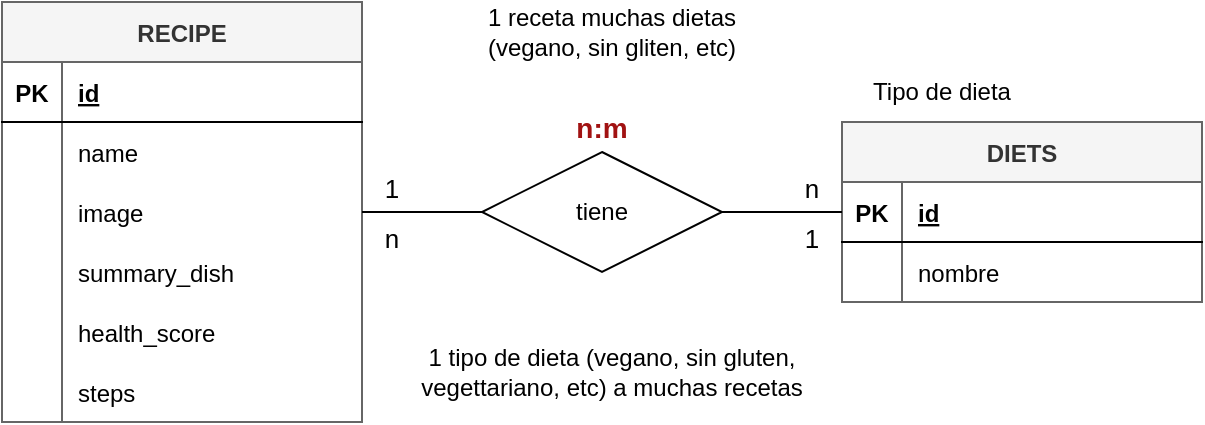 <mxfile version="20.8.16" type="device" pages="2"><diagram name="MER food" id="O7tQfRjwHbipkHQd1uOT"><mxGraphModel dx="880" dy="558" grid="1" gridSize="10" guides="1" tooltips="1" connect="1" arrows="1" fold="1" page="1" pageScale="1" pageWidth="4681" pageHeight="3300" math="0" shadow="0"><root><mxCell id="0"/><mxCell id="1" parent="0"/><mxCell id="vZH6ZlwSO8pzCq46dSda-1" value="RECIPE" style="shape=table;startSize=30;container=1;collapsible=1;childLayout=tableLayout;fixedRows=1;rowLines=0;fontStyle=1;align=center;resizeLast=1;fillColor=#f5f5f5;strokeColor=#666666;fontColor=#333333;" parent="1" vertex="1"><mxGeometry x="340" y="350" width="180" height="210" as="geometry"/></mxCell><mxCell id="vZH6ZlwSO8pzCq46dSda-2" value="" style="shape=tableRow;horizontal=0;startSize=0;swimlaneHead=0;swimlaneBody=0;fillColor=none;collapsible=0;dropTarget=0;points=[[0,0.5],[1,0.5]];portConstraint=eastwest;top=0;left=0;right=0;bottom=1;" parent="vZH6ZlwSO8pzCq46dSda-1" vertex="1"><mxGeometry y="30" width="180" height="30" as="geometry"/></mxCell><mxCell id="vZH6ZlwSO8pzCq46dSda-3" value="PK" style="shape=partialRectangle;connectable=0;fillColor=none;top=0;left=0;bottom=0;right=0;fontStyle=1;overflow=hidden;" parent="vZH6ZlwSO8pzCq46dSda-2" vertex="1"><mxGeometry width="30" height="30" as="geometry"><mxRectangle width="30" height="30" as="alternateBounds"/></mxGeometry></mxCell><mxCell id="vZH6ZlwSO8pzCq46dSda-4" value="id" style="shape=partialRectangle;connectable=0;fillColor=none;top=0;left=0;bottom=0;right=0;align=left;spacingLeft=6;fontStyle=5;overflow=hidden;" parent="vZH6ZlwSO8pzCq46dSda-2" vertex="1"><mxGeometry x="30" width="150" height="30" as="geometry"><mxRectangle width="150" height="30" as="alternateBounds"/></mxGeometry></mxCell><mxCell id="vZH6ZlwSO8pzCq46dSda-5" value="" style="shape=tableRow;horizontal=0;startSize=0;swimlaneHead=0;swimlaneBody=0;fillColor=none;collapsible=0;dropTarget=0;points=[[0,0.5],[1,0.5]];portConstraint=eastwest;top=0;left=0;right=0;bottom=0;" parent="vZH6ZlwSO8pzCq46dSda-1" vertex="1"><mxGeometry y="60" width="180" height="30" as="geometry"/></mxCell><mxCell id="vZH6ZlwSO8pzCq46dSda-6" value="" style="shape=partialRectangle;connectable=0;fillColor=none;top=0;left=0;bottom=0;right=0;editable=1;overflow=hidden;" parent="vZH6ZlwSO8pzCq46dSda-5" vertex="1"><mxGeometry width="30" height="30" as="geometry"><mxRectangle width="30" height="30" as="alternateBounds"/></mxGeometry></mxCell><mxCell id="vZH6ZlwSO8pzCq46dSda-7" value="name" style="shape=partialRectangle;connectable=0;fillColor=none;top=0;left=0;bottom=0;right=0;align=left;spacingLeft=6;overflow=hidden;" parent="vZH6ZlwSO8pzCq46dSda-5" vertex="1"><mxGeometry x="30" width="150" height="30" as="geometry"><mxRectangle width="150" height="30" as="alternateBounds"/></mxGeometry></mxCell><mxCell id="vZH6ZlwSO8pzCq46dSda-8" value="" style="shape=tableRow;horizontal=0;startSize=0;swimlaneHead=0;swimlaneBody=0;fillColor=none;collapsible=0;dropTarget=0;points=[[0,0.5],[1,0.5]];portConstraint=eastwest;top=0;left=0;right=0;bottom=0;" parent="vZH6ZlwSO8pzCq46dSda-1" vertex="1"><mxGeometry y="90" width="180" height="30" as="geometry"/></mxCell><mxCell id="vZH6ZlwSO8pzCq46dSda-9" value="" style="shape=partialRectangle;connectable=0;fillColor=none;top=0;left=0;bottom=0;right=0;editable=1;overflow=hidden;" parent="vZH6ZlwSO8pzCq46dSda-8" vertex="1"><mxGeometry width="30" height="30" as="geometry"><mxRectangle width="30" height="30" as="alternateBounds"/></mxGeometry></mxCell><mxCell id="vZH6ZlwSO8pzCq46dSda-10" value="image" style="shape=partialRectangle;connectable=0;fillColor=none;top=0;left=0;bottom=0;right=0;align=left;spacingLeft=6;overflow=hidden;" parent="vZH6ZlwSO8pzCq46dSda-8" vertex="1"><mxGeometry x="30" width="150" height="30" as="geometry"><mxRectangle width="150" height="30" as="alternateBounds"/></mxGeometry></mxCell><mxCell id="vZH6ZlwSO8pzCq46dSda-11" value="" style="shape=tableRow;horizontal=0;startSize=0;swimlaneHead=0;swimlaneBody=0;fillColor=none;collapsible=0;dropTarget=0;points=[[0,0.5],[1,0.5]];portConstraint=eastwest;top=0;left=0;right=0;bottom=0;" parent="vZH6ZlwSO8pzCq46dSda-1" vertex="1"><mxGeometry y="120" width="180" height="30" as="geometry"/></mxCell><mxCell id="vZH6ZlwSO8pzCq46dSda-12" value="" style="shape=partialRectangle;connectable=0;fillColor=none;top=0;left=0;bottom=0;right=0;editable=1;overflow=hidden;" parent="vZH6ZlwSO8pzCq46dSda-11" vertex="1"><mxGeometry width="30" height="30" as="geometry"><mxRectangle width="30" height="30" as="alternateBounds"/></mxGeometry></mxCell><mxCell id="vZH6ZlwSO8pzCq46dSda-13" value="summary_dish" style="shape=partialRectangle;connectable=0;fillColor=none;top=0;left=0;bottom=0;right=0;align=left;spacingLeft=6;overflow=hidden;" parent="vZH6ZlwSO8pzCq46dSda-11" vertex="1"><mxGeometry x="30" width="150" height="30" as="geometry"><mxRectangle width="150" height="30" as="alternateBounds"/></mxGeometry></mxCell><mxCell id="vZH6ZlwSO8pzCq46dSda-27" value="" style="shape=tableRow;horizontal=0;startSize=0;swimlaneHead=0;swimlaneBody=0;fillColor=none;collapsible=0;dropTarget=0;points=[[0,0.5],[1,0.5]];portConstraint=eastwest;top=0;left=0;right=0;bottom=0;" parent="vZH6ZlwSO8pzCq46dSda-1" vertex="1"><mxGeometry y="150" width="180" height="30" as="geometry"/></mxCell><mxCell id="vZH6ZlwSO8pzCq46dSda-28" value="" style="shape=partialRectangle;connectable=0;fillColor=none;top=0;left=0;bottom=0;right=0;editable=1;overflow=hidden;" parent="vZH6ZlwSO8pzCq46dSda-27" vertex="1"><mxGeometry width="30" height="30" as="geometry"><mxRectangle width="30" height="30" as="alternateBounds"/></mxGeometry></mxCell><mxCell id="vZH6ZlwSO8pzCq46dSda-29" value="health_score" style="shape=partialRectangle;connectable=0;fillColor=none;top=0;left=0;bottom=0;right=0;align=left;spacingLeft=6;overflow=hidden;" parent="vZH6ZlwSO8pzCq46dSda-27" vertex="1"><mxGeometry x="30" width="150" height="30" as="geometry"><mxRectangle width="150" height="30" as="alternateBounds"/></mxGeometry></mxCell><mxCell id="vZH6ZlwSO8pzCq46dSda-49" value="" style="shape=tableRow;horizontal=0;startSize=0;swimlaneHead=0;swimlaneBody=0;fillColor=none;collapsible=0;dropTarget=0;points=[[0,0.5],[1,0.5]];portConstraint=eastwest;top=0;left=0;right=0;bottom=0;" parent="vZH6ZlwSO8pzCq46dSda-1" vertex="1"><mxGeometry y="180" width="180" height="30" as="geometry"/></mxCell><mxCell id="vZH6ZlwSO8pzCq46dSda-50" value="" style="shape=partialRectangle;connectable=0;fillColor=none;top=0;left=0;bottom=0;right=0;editable=1;overflow=hidden;" parent="vZH6ZlwSO8pzCq46dSda-49" vertex="1"><mxGeometry width="30" height="30" as="geometry"><mxRectangle width="30" height="30" as="alternateBounds"/></mxGeometry></mxCell><mxCell id="vZH6ZlwSO8pzCq46dSda-51" value="steps" style="shape=partialRectangle;connectable=0;fillColor=none;top=0;left=0;bottom=0;right=0;align=left;spacingLeft=6;overflow=hidden;" parent="vZH6ZlwSO8pzCq46dSda-49" vertex="1"><mxGeometry x="30" width="150" height="30" as="geometry"><mxRectangle width="150" height="30" as="alternateBounds"/></mxGeometry></mxCell><mxCell id="vZH6ZlwSO8pzCq46dSda-14" value="DIETS" style="shape=table;startSize=30;container=1;collapsible=1;childLayout=tableLayout;fixedRows=1;rowLines=0;fontStyle=1;align=center;resizeLast=1;fillColor=#f5f5f5;fontColor=#333333;strokeColor=#666666;" parent="1" vertex="1"><mxGeometry x="760" y="410" width="180" height="90" as="geometry"/></mxCell><mxCell id="vZH6ZlwSO8pzCq46dSda-15" value="" style="shape=tableRow;horizontal=0;startSize=0;swimlaneHead=0;swimlaneBody=0;fillColor=none;collapsible=0;dropTarget=0;points=[[0,0.5],[1,0.5]];portConstraint=eastwest;top=0;left=0;right=0;bottom=1;" parent="vZH6ZlwSO8pzCq46dSda-14" vertex="1"><mxGeometry y="30" width="180" height="30" as="geometry"/></mxCell><mxCell id="vZH6ZlwSO8pzCq46dSda-16" value="PK" style="shape=partialRectangle;connectable=0;fillColor=none;top=0;left=0;bottom=0;right=0;fontStyle=1;overflow=hidden;" parent="vZH6ZlwSO8pzCq46dSda-15" vertex="1"><mxGeometry width="30" height="30" as="geometry"><mxRectangle width="30" height="30" as="alternateBounds"/></mxGeometry></mxCell><mxCell id="vZH6ZlwSO8pzCq46dSda-17" value="id" style="shape=partialRectangle;connectable=0;fillColor=none;top=0;left=0;bottom=0;right=0;align=left;spacingLeft=6;fontStyle=5;overflow=hidden;" parent="vZH6ZlwSO8pzCq46dSda-15" vertex="1"><mxGeometry x="30" width="150" height="30" as="geometry"><mxRectangle width="150" height="30" as="alternateBounds"/></mxGeometry></mxCell><mxCell id="vZH6ZlwSO8pzCq46dSda-18" value="" style="shape=tableRow;horizontal=0;startSize=0;swimlaneHead=0;swimlaneBody=0;fillColor=none;collapsible=0;dropTarget=0;points=[[0,0.5],[1,0.5]];portConstraint=eastwest;top=0;left=0;right=0;bottom=0;" parent="vZH6ZlwSO8pzCq46dSda-14" vertex="1"><mxGeometry y="60" width="180" height="30" as="geometry"/></mxCell><mxCell id="vZH6ZlwSO8pzCq46dSda-19" value="" style="shape=partialRectangle;connectable=0;fillColor=none;top=0;left=0;bottom=0;right=0;editable=1;overflow=hidden;" parent="vZH6ZlwSO8pzCq46dSda-18" vertex="1"><mxGeometry width="30" height="30" as="geometry"><mxRectangle width="30" height="30" as="alternateBounds"/></mxGeometry></mxCell><mxCell id="vZH6ZlwSO8pzCq46dSda-20" value="nombre" style="shape=partialRectangle;connectable=0;fillColor=none;top=0;left=0;bottom=0;right=0;align=left;spacingLeft=6;overflow=hidden;" parent="vZH6ZlwSO8pzCq46dSda-18" vertex="1"><mxGeometry x="30" width="150" height="30" as="geometry"><mxRectangle width="150" height="30" as="alternateBounds"/></mxGeometry></mxCell><mxCell id="vZH6ZlwSO8pzCq46dSda-54" value="tiene" style="shape=rhombus;perimeter=rhombusPerimeter;whiteSpace=wrap;html=1;align=center;" parent="1" vertex="1"><mxGeometry x="580" y="425" width="120" height="60" as="geometry"/></mxCell><mxCell id="vZH6ZlwSO8pzCq46dSda-55" value="Tipo de dieta" style="text;html=1;strokeColor=none;fillColor=none;align=center;verticalAlign=middle;whiteSpace=wrap;rounded=0;" parent="1" vertex="1"><mxGeometry x="760" y="380" width="100" height="30" as="geometry"/></mxCell><mxCell id="vZH6ZlwSO8pzCq46dSda-57" value="" style="endArrow=none;html=1;rounded=0;" parent="1" source="vZH6ZlwSO8pzCq46dSda-1" target="vZH6ZlwSO8pzCq46dSda-54" edge="1"><mxGeometry width="50" height="50" relative="1" as="geometry"><mxPoint x="630" y="435" as="sourcePoint"/><mxPoint x="680" y="385" as="targetPoint"/></mxGeometry></mxCell><mxCell id="vZH6ZlwSO8pzCq46dSda-58" value="" style="endArrow=none;html=1;rounded=0;" parent="1" source="vZH6ZlwSO8pzCq46dSda-54" target="vZH6ZlwSO8pzCq46dSda-14" edge="1"><mxGeometry width="50" height="50" relative="1" as="geometry"><mxPoint x="630" y="435" as="sourcePoint"/><mxPoint x="680" y="385" as="targetPoint"/></mxGeometry></mxCell><mxCell id="vZH6ZlwSO8pzCq46dSda-73" value="1" style="text;html=1;strokeColor=none;fillColor=none;align=center;verticalAlign=middle;whiteSpace=wrap;rounded=0;fontSize=13;" parent="1" vertex="1"><mxGeometry x="520" y="430" width="30" height="25" as="geometry"/></mxCell><mxCell id="vZH6ZlwSO8pzCq46dSda-74" value="n" style="text;html=1;strokeColor=none;fillColor=none;align=center;verticalAlign=middle;whiteSpace=wrap;rounded=0;fontSize=13;" parent="1" vertex="1"><mxGeometry x="730" y="430" width="30" height="25" as="geometry"/></mxCell><mxCell id="vZH6ZlwSO8pzCq46dSda-75" value="n" style="text;html=1;strokeColor=none;fillColor=none;align=center;verticalAlign=middle;whiteSpace=wrap;rounded=0;fontSize=13;" parent="1" vertex="1"><mxGeometry x="520" y="455" width="30" height="25" as="geometry"/></mxCell><mxCell id="vZH6ZlwSO8pzCq46dSda-76" value="1" style="text;html=1;strokeColor=none;fillColor=none;align=center;verticalAlign=middle;whiteSpace=wrap;rounded=0;fontSize=13;" parent="1" vertex="1"><mxGeometry x="730" y="455" width="30" height="25" as="geometry"/></mxCell><mxCell id="vZH6ZlwSO8pzCq46dSda-77" value="n:m" style="text;html=1;strokeColor=none;fillColor=none;align=center;verticalAlign=middle;whiteSpace=wrap;rounded=0;fontStyle=1;fontColor=#a11212;fontSize=14;" parent="1" vertex="1"><mxGeometry x="625" y="400" width="30" height="25" as="geometry"/></mxCell><mxCell id="Iux5Ls_N55ax4dcFJls_-1" value="1 receta muchas dietas (vegano, sin gliten, etc)" style="text;html=1;strokeColor=none;fillColor=none;align=center;verticalAlign=middle;whiteSpace=wrap;rounded=0;" parent="1" vertex="1"><mxGeometry x="560" y="350" width="170" height="30" as="geometry"/></mxCell><mxCell id="Iux5Ls_N55ax4dcFJls_-2" value="1 tipo de dieta (vegano, sin gluten, vegettariano, etc) a muchas recetas" style="text;html=1;strokeColor=none;fillColor=none;align=center;verticalAlign=middle;whiteSpace=wrap;rounded=0;" parent="1" vertex="1"><mxGeometry x="540" y="520" width="210" height="30" as="geometry"/></mxCell></root></mxGraphModel></diagram><diagram id="-AUBhOWWlTZvAfGEzhcW" name="MR food"><mxGraphModel dx="880" dy="558" grid="1" gridSize="10" guides="1" tooltips="1" connect="1" arrows="1" fold="1" page="1" pageScale="1" pageWidth="4681" pageHeight="3300" math="0" shadow="0"><root><mxCell id="0"/><mxCell id="1" parent="0"/><mxCell id="0dgCas1vnLDsZ6j01H1Z-1" value="RECIPE" style="shape=table;startSize=30;container=1;collapsible=1;childLayout=tableLayout;fixedRows=1;rowLines=0;fontStyle=1;align=center;resizeLast=1;fillColor=#f5f5f5;strokeColor=#666666;fontColor=#333333;" parent="1" vertex="1"><mxGeometry x="210" y="200" width="180" height="210" as="geometry"/></mxCell><mxCell id="0dgCas1vnLDsZ6j01H1Z-2" value="" style="shape=tableRow;horizontal=0;startSize=0;swimlaneHead=0;swimlaneBody=0;fillColor=none;collapsible=0;dropTarget=0;points=[[0,0.5],[1,0.5]];portConstraint=eastwest;top=0;left=0;right=0;bottom=1;" parent="0dgCas1vnLDsZ6j01H1Z-1" vertex="1"><mxGeometry y="30" width="180" height="30" as="geometry"/></mxCell><mxCell id="0dgCas1vnLDsZ6j01H1Z-3" value="PK" style="shape=partialRectangle;connectable=0;fillColor=none;top=0;left=0;bottom=0;right=0;fontStyle=1;overflow=hidden;" parent="0dgCas1vnLDsZ6j01H1Z-2" vertex="1"><mxGeometry width="30" height="30" as="geometry"><mxRectangle width="30" height="30" as="alternateBounds"/></mxGeometry></mxCell><mxCell id="0dgCas1vnLDsZ6j01H1Z-4" value="id" style="shape=partialRectangle;connectable=0;fillColor=none;top=0;left=0;bottom=0;right=0;align=left;spacingLeft=6;fontStyle=5;overflow=hidden;" parent="0dgCas1vnLDsZ6j01H1Z-2" vertex="1"><mxGeometry x="30" width="150" height="30" as="geometry"><mxRectangle width="150" height="30" as="alternateBounds"/></mxGeometry></mxCell><mxCell id="0dgCas1vnLDsZ6j01H1Z-5" value="" style="shape=tableRow;horizontal=0;startSize=0;swimlaneHead=0;swimlaneBody=0;fillColor=none;collapsible=0;dropTarget=0;points=[[0,0.5],[1,0.5]];portConstraint=eastwest;top=0;left=0;right=0;bottom=0;" parent="0dgCas1vnLDsZ6j01H1Z-1" vertex="1"><mxGeometry y="60" width="180" height="30" as="geometry"/></mxCell><mxCell id="0dgCas1vnLDsZ6j01H1Z-6" value="" style="shape=partialRectangle;connectable=0;fillColor=none;top=0;left=0;bottom=0;right=0;editable=1;overflow=hidden;" parent="0dgCas1vnLDsZ6j01H1Z-5" vertex="1"><mxGeometry width="30" height="30" as="geometry"><mxRectangle width="30" height="30" as="alternateBounds"/></mxGeometry></mxCell><mxCell id="0dgCas1vnLDsZ6j01H1Z-7" value="name" style="shape=partialRectangle;connectable=0;fillColor=none;top=0;left=0;bottom=0;right=0;align=left;spacingLeft=6;overflow=hidden;" parent="0dgCas1vnLDsZ6j01H1Z-5" vertex="1"><mxGeometry x="30" width="150" height="30" as="geometry"><mxRectangle width="150" height="30" as="alternateBounds"/></mxGeometry></mxCell><mxCell id="0dgCas1vnLDsZ6j01H1Z-8" value="" style="shape=tableRow;horizontal=0;startSize=0;swimlaneHead=0;swimlaneBody=0;fillColor=none;collapsible=0;dropTarget=0;points=[[0,0.5],[1,0.5]];portConstraint=eastwest;top=0;left=0;right=0;bottom=0;" parent="0dgCas1vnLDsZ6j01H1Z-1" vertex="1"><mxGeometry y="90" width="180" height="30" as="geometry"/></mxCell><mxCell id="0dgCas1vnLDsZ6j01H1Z-9" value="" style="shape=partialRectangle;connectable=0;fillColor=none;top=0;left=0;bottom=0;right=0;editable=1;overflow=hidden;" parent="0dgCas1vnLDsZ6j01H1Z-8" vertex="1"><mxGeometry width="30" height="30" as="geometry"><mxRectangle width="30" height="30" as="alternateBounds"/></mxGeometry></mxCell><mxCell id="0dgCas1vnLDsZ6j01H1Z-10" value="image" style="shape=partialRectangle;connectable=0;fillColor=none;top=0;left=0;bottom=0;right=0;align=left;spacingLeft=6;overflow=hidden;" parent="0dgCas1vnLDsZ6j01H1Z-8" vertex="1"><mxGeometry x="30" width="150" height="30" as="geometry"><mxRectangle width="150" height="30" as="alternateBounds"/></mxGeometry></mxCell><mxCell id="0dgCas1vnLDsZ6j01H1Z-11" value="" style="shape=tableRow;horizontal=0;startSize=0;swimlaneHead=0;swimlaneBody=0;fillColor=none;collapsible=0;dropTarget=0;points=[[0,0.5],[1,0.5]];portConstraint=eastwest;top=0;left=0;right=0;bottom=0;" parent="0dgCas1vnLDsZ6j01H1Z-1" vertex="1"><mxGeometry y="120" width="180" height="30" as="geometry"/></mxCell><mxCell id="0dgCas1vnLDsZ6j01H1Z-12" value="" style="shape=partialRectangle;connectable=0;fillColor=none;top=0;left=0;bottom=0;right=0;editable=1;overflow=hidden;" parent="0dgCas1vnLDsZ6j01H1Z-11" vertex="1"><mxGeometry width="30" height="30" as="geometry"><mxRectangle width="30" height="30" as="alternateBounds"/></mxGeometry></mxCell><mxCell id="0dgCas1vnLDsZ6j01H1Z-13" value="summary_dish" style="shape=partialRectangle;connectable=0;fillColor=none;top=0;left=0;bottom=0;right=0;align=left;spacingLeft=6;overflow=hidden;" parent="0dgCas1vnLDsZ6j01H1Z-11" vertex="1"><mxGeometry x="30" width="150" height="30" as="geometry"><mxRectangle width="150" height="30" as="alternateBounds"/></mxGeometry></mxCell><mxCell id="0dgCas1vnLDsZ6j01H1Z-14" value="" style="shape=tableRow;horizontal=0;startSize=0;swimlaneHead=0;swimlaneBody=0;fillColor=none;collapsible=0;dropTarget=0;points=[[0,0.5],[1,0.5]];portConstraint=eastwest;top=0;left=0;right=0;bottom=0;" parent="0dgCas1vnLDsZ6j01H1Z-1" vertex="1"><mxGeometry y="150" width="180" height="30" as="geometry"/></mxCell><mxCell id="0dgCas1vnLDsZ6j01H1Z-15" value="" style="shape=partialRectangle;connectable=0;fillColor=none;top=0;left=0;bottom=0;right=0;editable=1;overflow=hidden;" parent="0dgCas1vnLDsZ6j01H1Z-14" vertex="1"><mxGeometry width="30" height="30" as="geometry"><mxRectangle width="30" height="30" as="alternateBounds"/></mxGeometry></mxCell><mxCell id="0dgCas1vnLDsZ6j01H1Z-16" value="health_score" style="shape=partialRectangle;connectable=0;fillColor=none;top=0;left=0;bottom=0;right=0;align=left;spacingLeft=6;overflow=hidden;" parent="0dgCas1vnLDsZ6j01H1Z-14" vertex="1"><mxGeometry x="30" width="150" height="30" as="geometry"><mxRectangle width="150" height="30" as="alternateBounds"/></mxGeometry></mxCell><mxCell id="0dgCas1vnLDsZ6j01H1Z-17" value="" style="shape=tableRow;horizontal=0;startSize=0;swimlaneHead=0;swimlaneBody=0;fillColor=none;collapsible=0;dropTarget=0;points=[[0,0.5],[1,0.5]];portConstraint=eastwest;top=0;left=0;right=0;bottom=0;" parent="0dgCas1vnLDsZ6j01H1Z-1" vertex="1"><mxGeometry y="180" width="180" height="30" as="geometry"/></mxCell><mxCell id="0dgCas1vnLDsZ6j01H1Z-18" value="" style="shape=partialRectangle;connectable=0;fillColor=none;top=0;left=0;bottom=0;right=0;editable=1;overflow=hidden;" parent="0dgCas1vnLDsZ6j01H1Z-17" vertex="1"><mxGeometry width="30" height="30" as="geometry"><mxRectangle width="30" height="30" as="alternateBounds"/></mxGeometry></mxCell><mxCell id="0dgCas1vnLDsZ6j01H1Z-19" value="steps" style="shape=partialRectangle;connectable=0;fillColor=none;top=0;left=0;bottom=0;right=0;align=left;spacingLeft=6;overflow=hidden;" parent="0dgCas1vnLDsZ6j01H1Z-17" vertex="1"><mxGeometry x="30" width="150" height="30" as="geometry"><mxRectangle width="150" height="30" as="alternateBounds"/></mxGeometry></mxCell><mxCell id="3KV84fmf6hhYOJmcE7tf-1" value="DIETS" style="shape=table;startSize=30;container=1;collapsible=1;childLayout=tableLayout;fixedRows=1;rowLines=0;fontStyle=1;align=center;resizeLast=1;fillColor=#f5f5f5;fontColor=#333333;strokeColor=#666666;" parent="1" vertex="1"><mxGeometry x="750" y="240" width="180" height="90" as="geometry"/></mxCell><mxCell id="3KV84fmf6hhYOJmcE7tf-2" value="" style="shape=tableRow;horizontal=0;startSize=0;swimlaneHead=0;swimlaneBody=0;fillColor=none;collapsible=0;dropTarget=0;points=[[0,0.5],[1,0.5]];portConstraint=eastwest;top=0;left=0;right=0;bottom=1;" parent="3KV84fmf6hhYOJmcE7tf-1" vertex="1"><mxGeometry y="30" width="180" height="30" as="geometry"/></mxCell><mxCell id="3KV84fmf6hhYOJmcE7tf-3" value="PK" style="shape=partialRectangle;connectable=0;fillColor=none;top=0;left=0;bottom=0;right=0;fontStyle=1;overflow=hidden;" parent="3KV84fmf6hhYOJmcE7tf-2" vertex="1"><mxGeometry width="30" height="30" as="geometry"><mxRectangle width="30" height="30" as="alternateBounds"/></mxGeometry></mxCell><mxCell id="3KV84fmf6hhYOJmcE7tf-4" value="id" style="shape=partialRectangle;connectable=0;fillColor=none;top=0;left=0;bottom=0;right=0;align=left;spacingLeft=6;fontStyle=5;overflow=hidden;" parent="3KV84fmf6hhYOJmcE7tf-2" vertex="1"><mxGeometry x="30" width="150" height="30" as="geometry"><mxRectangle width="150" height="30" as="alternateBounds"/></mxGeometry></mxCell><mxCell id="3KV84fmf6hhYOJmcE7tf-5" value="" style="shape=tableRow;horizontal=0;startSize=0;swimlaneHead=0;swimlaneBody=0;fillColor=none;collapsible=0;dropTarget=0;points=[[0,0.5],[1,0.5]];portConstraint=eastwest;top=0;left=0;right=0;bottom=0;" parent="3KV84fmf6hhYOJmcE7tf-1" vertex="1"><mxGeometry y="60" width="180" height="30" as="geometry"/></mxCell><mxCell id="3KV84fmf6hhYOJmcE7tf-6" value="" style="shape=partialRectangle;connectable=0;fillColor=none;top=0;left=0;bottom=0;right=0;editable=1;overflow=hidden;" parent="3KV84fmf6hhYOJmcE7tf-5" vertex="1"><mxGeometry width="30" height="30" as="geometry"><mxRectangle width="30" height="30" as="alternateBounds"/></mxGeometry></mxCell><mxCell id="3KV84fmf6hhYOJmcE7tf-7" value="nombre" style="shape=partialRectangle;connectable=0;fillColor=none;top=0;left=0;bottom=0;right=0;align=left;spacingLeft=6;overflow=hidden;" parent="3KV84fmf6hhYOJmcE7tf-5" vertex="1"><mxGeometry x="30" width="150" height="30" as="geometry"><mxRectangle width="150" height="30" as="alternateBounds"/></mxGeometry></mxCell><mxCell id="3KV84fmf6hhYOJmcE7tf-9" value="RECIPE_has_DIETS" style="shape=table;startSize=30;container=1;collapsible=1;childLayout=tableLayout;fixedRows=1;rowLines=0;fontStyle=1;align=center;resizeLast=1;fillColor=#f5f5f5;fontColor=#333333;strokeColor=#666666;" parent="1" vertex="1"><mxGeometry x="480" y="300" width="180" height="120" as="geometry"/></mxCell><mxCell id="3KV84fmf6hhYOJmcE7tf-10" value="" style="shape=tableRow;horizontal=0;startSize=0;swimlaneHead=0;swimlaneBody=0;fillColor=none;collapsible=0;dropTarget=0;points=[[0,0.5],[1,0.5]];portConstraint=eastwest;top=0;left=0;right=0;bottom=1;" parent="3KV84fmf6hhYOJmcE7tf-9" vertex="1"><mxGeometry y="30" width="180" height="30" as="geometry"/></mxCell><mxCell id="3KV84fmf6hhYOJmcE7tf-11" value="PK" style="shape=partialRectangle;connectable=0;fillColor=none;top=0;left=0;bottom=0;right=0;fontStyle=1;overflow=hidden;" parent="3KV84fmf6hhYOJmcE7tf-10" vertex="1"><mxGeometry width="30" height="30" as="geometry"><mxRectangle width="30" height="30" as="alternateBounds"/></mxGeometry></mxCell><mxCell id="3KV84fmf6hhYOJmcE7tf-12" value="id" style="shape=partialRectangle;connectable=0;fillColor=none;top=0;left=0;bottom=0;right=0;align=left;spacingLeft=6;fontStyle=5;overflow=hidden;" parent="3KV84fmf6hhYOJmcE7tf-10" vertex="1"><mxGeometry x="30" width="150" height="30" as="geometry"><mxRectangle width="150" height="30" as="alternateBounds"/></mxGeometry></mxCell><mxCell id="3KV84fmf6hhYOJmcE7tf-13" value="" style="shape=tableRow;horizontal=0;startSize=0;swimlaneHead=0;swimlaneBody=0;fillColor=none;collapsible=0;dropTarget=0;points=[[0,0.5],[1,0.5]];portConstraint=eastwest;top=0;left=0;right=0;bottom=0;" parent="3KV84fmf6hhYOJmcE7tf-9" vertex="1"><mxGeometry y="60" width="180" height="30" as="geometry"/></mxCell><mxCell id="3KV84fmf6hhYOJmcE7tf-14" value="FK" style="shape=partialRectangle;connectable=0;fillColor=none;top=0;left=0;bottom=0;right=0;editable=1;overflow=hidden;" parent="3KV84fmf6hhYOJmcE7tf-13" vertex="1"><mxGeometry width="30" height="30" as="geometry"><mxRectangle width="30" height="30" as="alternateBounds"/></mxGeometry></mxCell><mxCell id="3KV84fmf6hhYOJmcE7tf-15" value="recipe_id" style="shape=partialRectangle;connectable=0;fillColor=none;top=0;left=0;bottom=0;right=0;align=left;spacingLeft=6;overflow=hidden;" parent="3KV84fmf6hhYOJmcE7tf-13" vertex="1"><mxGeometry x="30" width="150" height="30" as="geometry"><mxRectangle width="150" height="30" as="alternateBounds"/></mxGeometry></mxCell><mxCell id="3KV84fmf6hhYOJmcE7tf-16" value="" style="shape=tableRow;horizontal=0;startSize=0;swimlaneHead=0;swimlaneBody=0;fillColor=none;collapsible=0;dropTarget=0;points=[[0,0.5],[1,0.5]];portConstraint=eastwest;top=0;left=0;right=0;bottom=0;" parent="3KV84fmf6hhYOJmcE7tf-9" vertex="1"><mxGeometry y="90" width="180" height="30" as="geometry"/></mxCell><mxCell id="3KV84fmf6hhYOJmcE7tf-17" value="FK" style="shape=partialRectangle;connectable=0;fillColor=none;top=0;left=0;bottom=0;right=0;editable=1;overflow=hidden;" parent="3KV84fmf6hhYOJmcE7tf-16" vertex="1"><mxGeometry width="30" height="30" as="geometry"><mxRectangle width="30" height="30" as="alternateBounds"/></mxGeometry></mxCell><mxCell id="3KV84fmf6hhYOJmcE7tf-18" value="diets_id" style="shape=partialRectangle;connectable=0;fillColor=none;top=0;left=0;bottom=0;right=0;align=left;spacingLeft=6;overflow=hidden;" parent="3KV84fmf6hhYOJmcE7tf-16" vertex="1"><mxGeometry x="30" width="150" height="30" as="geometry"><mxRectangle width="150" height="30" as="alternateBounds"/></mxGeometry></mxCell><mxCell id="3KV84fmf6hhYOJmcE7tf-22" value="" style="edgeStyle=entityRelationEdgeStyle;fontSize=12;html=1;endArrow=ERoneToMany;startArrow=ERmandOne;rounded=0;" parent="1" source="0dgCas1vnLDsZ6j01H1Z-1" target="3KV84fmf6hhYOJmcE7tf-9" edge="1"><mxGeometry width="100" height="100" relative="1" as="geometry"><mxPoint x="460" y="360" as="sourcePoint"/><mxPoint x="560" y="260" as="targetPoint"/></mxGeometry></mxCell><mxCell id="3KV84fmf6hhYOJmcE7tf-23" value="" style="edgeStyle=entityRelationEdgeStyle;fontSize=12;html=1;endArrow=ERoneToMany;startArrow=ERmandOne;rounded=0;" parent="1" source="3KV84fmf6hhYOJmcE7tf-1" target="3KV84fmf6hhYOJmcE7tf-9" edge="1"><mxGeometry width="100" height="100" relative="1" as="geometry"><mxPoint x="790" y="290" as="sourcePoint"/><mxPoint x="890" y="190" as="targetPoint"/></mxGeometry></mxCell></root></mxGraphModel></diagram></mxfile>